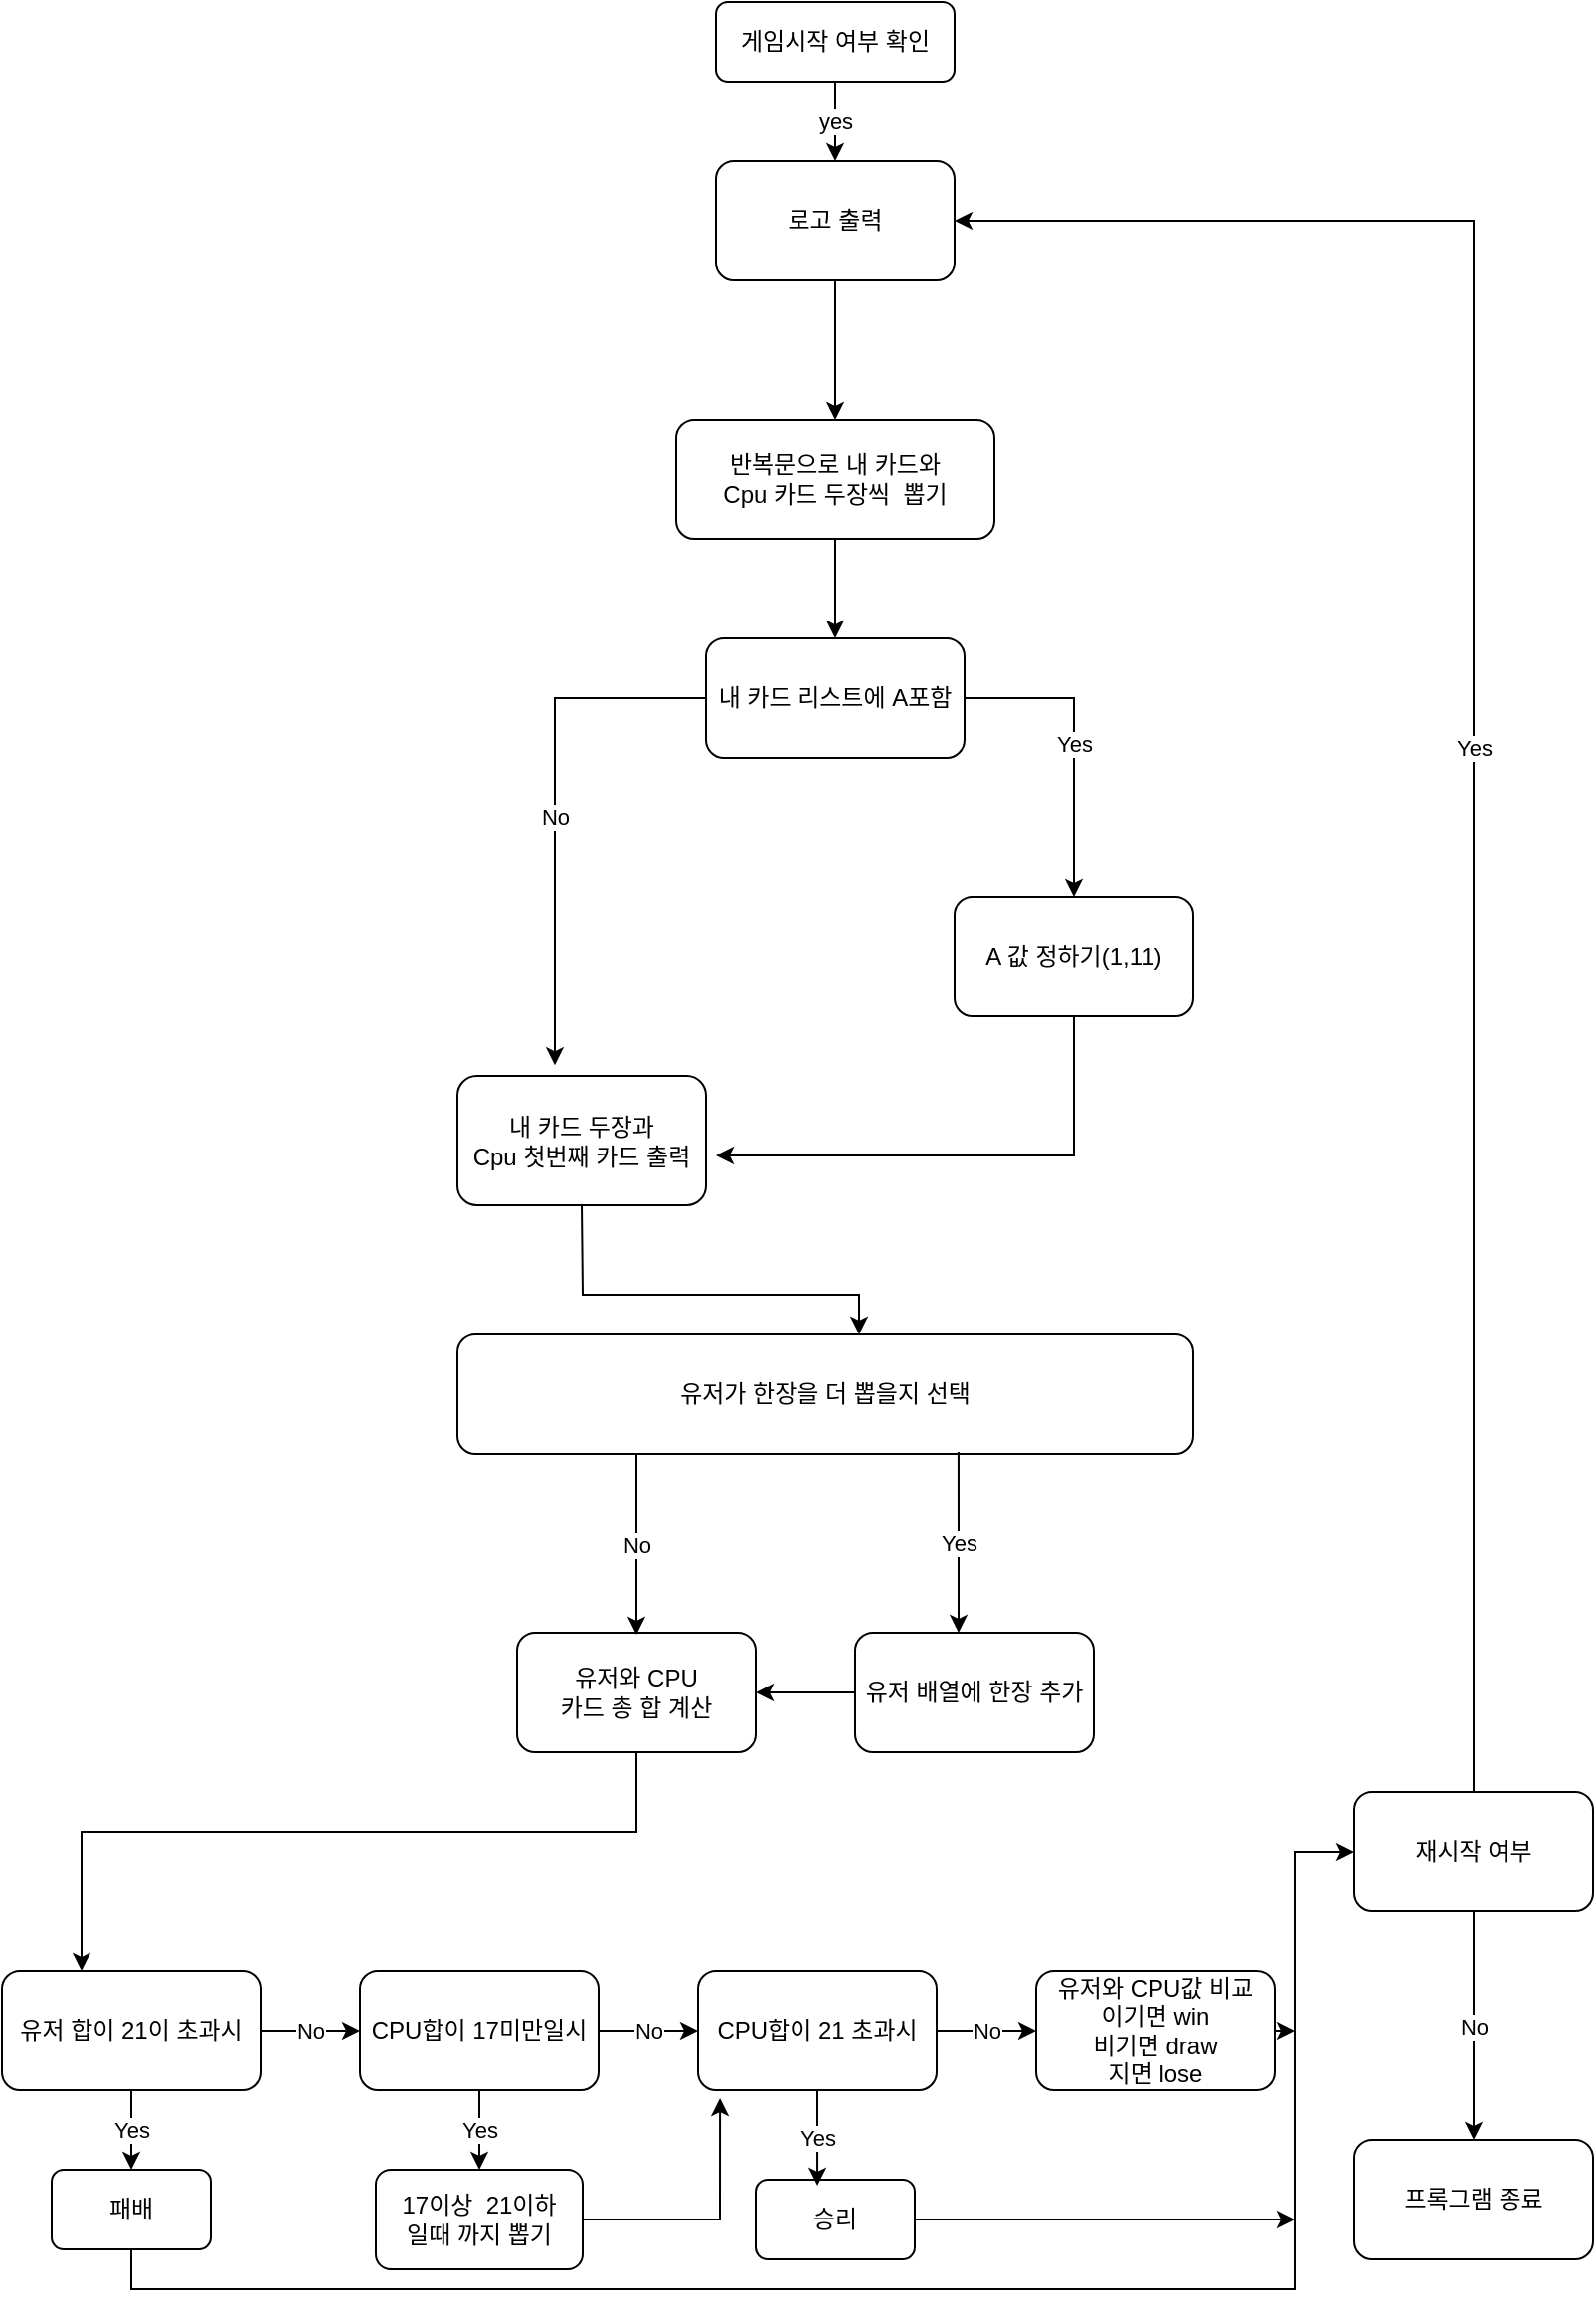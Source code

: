 <mxfile version="22.1.5" type="device">
  <diagram id="C5RBs43oDa-KdzZeNtuy" name="Page-1">
    <mxGraphModel dx="794" dy="1113" grid="1" gridSize="10" guides="1" tooltips="1" connect="1" arrows="1" fold="1" page="1" pageScale="1" pageWidth="827" pageHeight="1169" math="0" shadow="0">
      <root>
        <mxCell id="WIyWlLk6GJQsqaUBKTNV-0" />
        <mxCell id="WIyWlLk6GJQsqaUBKTNV-1" parent="WIyWlLk6GJQsqaUBKTNV-0" />
        <mxCell id="WIyWlLk6GJQsqaUBKTNV-3" value="게임시작 여부 확인" style="rounded=1;whiteSpace=wrap;html=1;fontSize=12;glass=0;strokeWidth=1;shadow=0;" parent="WIyWlLk6GJQsqaUBKTNV-1" vertex="1">
          <mxGeometry x="359" width="120" height="40" as="geometry" />
        </mxCell>
        <mxCell id="F_oMi_odO9XoaKtCZl9L-0" value="" style="endArrow=classic;html=1;rounded=0;exitX=0.5;exitY=1;exitDx=0;exitDy=0;" edge="1" parent="WIyWlLk6GJQsqaUBKTNV-1" source="WIyWlLk6GJQsqaUBKTNV-3" target="F_oMi_odO9XoaKtCZl9L-2">
          <mxGeometry relative="1" as="geometry">
            <mxPoint x="329" y="270" as="sourcePoint" />
            <mxPoint x="429" y="270" as="targetPoint" />
          </mxGeometry>
        </mxCell>
        <mxCell id="F_oMi_odO9XoaKtCZl9L-1" value="yes" style="edgeLabel;resizable=0;html=1;align=center;verticalAlign=middle;" connectable="0" vertex="1" parent="F_oMi_odO9XoaKtCZl9L-0">
          <mxGeometry relative="1" as="geometry" />
        </mxCell>
        <mxCell id="F_oMi_odO9XoaKtCZl9L-2" value="로고 출력" style="rounded=1;whiteSpace=wrap;html=1;" vertex="1" parent="WIyWlLk6GJQsqaUBKTNV-1">
          <mxGeometry x="359" y="80" width="120" height="60" as="geometry" />
        </mxCell>
        <mxCell id="F_oMi_odO9XoaKtCZl9L-3" value="반복문으로 내 카드와&lt;br&gt;Cpu 카드 두장씩&amp;nbsp; 뽑기" style="rounded=1;whiteSpace=wrap;html=1;" vertex="1" parent="WIyWlLk6GJQsqaUBKTNV-1">
          <mxGeometry x="339" y="210" width="160" height="60" as="geometry" />
        </mxCell>
        <mxCell id="F_oMi_odO9XoaKtCZl9L-5" value="" style="endArrow=classic;html=1;rounded=0;exitX=0.5;exitY=1;exitDx=0;exitDy=0;" edge="1" parent="WIyWlLk6GJQsqaUBKTNV-1" source="F_oMi_odO9XoaKtCZl9L-2" target="F_oMi_odO9XoaKtCZl9L-3">
          <mxGeometry width="50" height="50" relative="1" as="geometry">
            <mxPoint x="349" y="290" as="sourcePoint" />
            <mxPoint x="399" y="240" as="targetPoint" />
          </mxGeometry>
        </mxCell>
        <mxCell id="F_oMi_odO9XoaKtCZl9L-6" value="내 카드 두장과&lt;br&gt;Cpu 첫번째 카드 출력" style="rounded=1;whiteSpace=wrap;html=1;" vertex="1" parent="WIyWlLk6GJQsqaUBKTNV-1">
          <mxGeometry x="229" y="540" width="125" height="65" as="geometry" />
        </mxCell>
        <mxCell id="F_oMi_odO9XoaKtCZl9L-9" value="내 카드 리스트에 A포함" style="rounded=1;whiteSpace=wrap;html=1;" vertex="1" parent="WIyWlLk6GJQsqaUBKTNV-1">
          <mxGeometry x="354" y="320" width="130" height="60" as="geometry" />
        </mxCell>
        <mxCell id="F_oMi_odO9XoaKtCZl9L-10" value="" style="endArrow=classic;html=1;rounded=0;exitX=0.5;exitY=1;exitDx=0;exitDy=0;entryX=0.5;entryY=0;entryDx=0;entryDy=0;" edge="1" parent="WIyWlLk6GJQsqaUBKTNV-1" source="F_oMi_odO9XoaKtCZl9L-3" target="F_oMi_odO9XoaKtCZl9L-9">
          <mxGeometry width="50" height="50" relative="1" as="geometry">
            <mxPoint x="349" y="290" as="sourcePoint" />
            <mxPoint x="399" y="240" as="targetPoint" />
          </mxGeometry>
        </mxCell>
        <mxCell id="F_oMi_odO9XoaKtCZl9L-11" value="" style="endArrow=classic;html=1;rounded=0;exitX=1;exitY=0.5;exitDx=0;exitDy=0;entryX=0.5;entryY=0;entryDx=0;entryDy=0;" edge="1" parent="WIyWlLk6GJQsqaUBKTNV-1" source="F_oMi_odO9XoaKtCZl9L-9" target="F_oMi_odO9XoaKtCZl9L-17">
          <mxGeometry relative="1" as="geometry">
            <mxPoint x="469" y="400" as="sourcePoint" />
            <mxPoint x="569" y="400" as="targetPoint" />
            <Array as="points">
              <mxPoint x="539" y="350" />
            </Array>
          </mxGeometry>
        </mxCell>
        <mxCell id="F_oMi_odO9XoaKtCZl9L-12" value="Yes" style="edgeLabel;resizable=0;html=1;align=center;verticalAlign=middle;" connectable="0" vertex="1" parent="F_oMi_odO9XoaKtCZl9L-11">
          <mxGeometry relative="1" as="geometry" />
        </mxCell>
        <mxCell id="F_oMi_odO9XoaKtCZl9L-15" value="" style="endArrow=classic;html=1;rounded=0;exitX=0;exitY=0.5;exitDx=0;exitDy=0;entryX=0.392;entryY=-0.083;entryDx=0;entryDy=0;entryPerimeter=0;" edge="1" parent="WIyWlLk6GJQsqaUBKTNV-1" source="F_oMi_odO9XoaKtCZl9L-9" target="F_oMi_odO9XoaKtCZl9L-6">
          <mxGeometry relative="1" as="geometry">
            <mxPoint x="329" y="270" as="sourcePoint" />
            <mxPoint x="299" y="430" as="targetPoint" />
            <Array as="points">
              <mxPoint x="278" y="350" />
            </Array>
          </mxGeometry>
        </mxCell>
        <mxCell id="F_oMi_odO9XoaKtCZl9L-16" value="No" style="edgeLabel;resizable=0;html=1;align=center;verticalAlign=middle;" connectable="0" vertex="1" parent="F_oMi_odO9XoaKtCZl9L-15">
          <mxGeometry relative="1" as="geometry">
            <mxPoint y="5" as="offset" />
          </mxGeometry>
        </mxCell>
        <mxCell id="F_oMi_odO9XoaKtCZl9L-17" value="A 값 정하기(1,11)" style="rounded=1;whiteSpace=wrap;html=1;" vertex="1" parent="WIyWlLk6GJQsqaUBKTNV-1">
          <mxGeometry x="479" y="450" width="120" height="60" as="geometry" />
        </mxCell>
        <mxCell id="F_oMi_odO9XoaKtCZl9L-18" value="" style="endArrow=classic;html=1;rounded=0;exitX=0.5;exitY=1;exitDx=0;exitDy=0;" edge="1" parent="WIyWlLk6GJQsqaUBKTNV-1" source="F_oMi_odO9XoaKtCZl9L-17">
          <mxGeometry width="50" height="50" relative="1" as="geometry">
            <mxPoint x="449" y="590" as="sourcePoint" />
            <mxPoint x="359" y="580" as="targetPoint" />
            <Array as="points">
              <mxPoint x="539" y="580" />
            </Array>
          </mxGeometry>
        </mxCell>
        <mxCell id="F_oMi_odO9XoaKtCZl9L-19" value="유저가 한장을 더 뽑을지 선택" style="rounded=1;whiteSpace=wrap;html=1;" vertex="1" parent="WIyWlLk6GJQsqaUBKTNV-1">
          <mxGeometry x="229" y="670" width="370" height="60" as="geometry" />
        </mxCell>
        <mxCell id="F_oMi_odO9XoaKtCZl9L-20" value="" style="endArrow=classic;html=1;rounded=0;exitX=0.5;exitY=1;exitDx=0;exitDy=0;entryX=0.546;entryY=0;entryDx=0;entryDy=0;entryPerimeter=0;" edge="1" parent="WIyWlLk6GJQsqaUBKTNV-1" source="F_oMi_odO9XoaKtCZl9L-6" target="F_oMi_odO9XoaKtCZl9L-19">
          <mxGeometry width="50" height="50" relative="1" as="geometry">
            <mxPoint x="369" y="655" as="sourcePoint" />
            <mxPoint x="419" y="605" as="targetPoint" />
            <Array as="points">
              <mxPoint x="292" y="650" />
              <mxPoint x="431" y="650" />
            </Array>
          </mxGeometry>
        </mxCell>
        <mxCell id="F_oMi_odO9XoaKtCZl9L-21" value="유저와 CPU&lt;br&gt;카드 총 합 계산" style="rounded=1;whiteSpace=wrap;html=1;" vertex="1" parent="WIyWlLk6GJQsqaUBKTNV-1">
          <mxGeometry x="259" y="820" width="120" height="60" as="geometry" />
        </mxCell>
        <mxCell id="F_oMi_odO9XoaKtCZl9L-23" value="" style="endArrow=classic;html=1;rounded=0;exitX=0.681;exitY=0.983;exitDx=0;exitDy=0;exitPerimeter=0;" edge="1" parent="WIyWlLk6GJQsqaUBKTNV-1" source="F_oMi_odO9XoaKtCZl9L-19">
          <mxGeometry relative="1" as="geometry">
            <mxPoint x="589" y="1010" as="sourcePoint" />
            <mxPoint x="481" y="820" as="targetPoint" />
            <Array as="points">
              <mxPoint x="481" y="780" />
            </Array>
          </mxGeometry>
        </mxCell>
        <mxCell id="F_oMi_odO9XoaKtCZl9L-24" value="Yes" style="edgeLabel;resizable=0;html=1;align=center;verticalAlign=middle;" connectable="0" vertex="1" parent="F_oMi_odO9XoaKtCZl9L-23">
          <mxGeometry relative="1" as="geometry" />
        </mxCell>
        <mxCell id="F_oMi_odO9XoaKtCZl9L-25" value="" style="endArrow=classic;html=1;rounded=0;exitX=0.681;exitY=0.983;exitDx=0;exitDy=0;exitPerimeter=0;" edge="1" parent="WIyWlLk6GJQsqaUBKTNV-1">
          <mxGeometry relative="1" as="geometry">
            <mxPoint x="319" y="730" as="sourcePoint" />
            <mxPoint x="319" y="821" as="targetPoint" />
            <Array as="points">
              <mxPoint x="319" y="781" />
            </Array>
          </mxGeometry>
        </mxCell>
        <mxCell id="F_oMi_odO9XoaKtCZl9L-26" value="No" style="edgeLabel;resizable=0;html=1;align=center;verticalAlign=middle;" connectable="0" vertex="1" parent="F_oMi_odO9XoaKtCZl9L-25">
          <mxGeometry relative="1" as="geometry" />
        </mxCell>
        <mxCell id="F_oMi_odO9XoaKtCZl9L-27" value="유저 배열에 한장 추가" style="rounded=1;whiteSpace=wrap;html=1;" vertex="1" parent="WIyWlLk6GJQsqaUBKTNV-1">
          <mxGeometry x="429" y="820" width="120" height="60" as="geometry" />
        </mxCell>
        <mxCell id="F_oMi_odO9XoaKtCZl9L-28" value="" style="endArrow=classic;html=1;rounded=0;exitX=0;exitY=0.5;exitDx=0;exitDy=0;entryX=1;entryY=0.5;entryDx=0;entryDy=0;" edge="1" parent="WIyWlLk6GJQsqaUBKTNV-1" source="F_oMi_odO9XoaKtCZl9L-27" target="F_oMi_odO9XoaKtCZl9L-21">
          <mxGeometry width="50" height="50" relative="1" as="geometry">
            <mxPoint x="354" y="970" as="sourcePoint" />
            <mxPoint x="404" y="920" as="targetPoint" />
          </mxGeometry>
        </mxCell>
        <mxCell id="F_oMi_odO9XoaKtCZl9L-29" value="" style="endArrow=classic;html=1;rounded=0;exitX=0.5;exitY=1;exitDx=0;exitDy=0;" edge="1" parent="WIyWlLk6GJQsqaUBKTNV-1" source="F_oMi_odO9XoaKtCZl9L-21">
          <mxGeometry width="50" height="50" relative="1" as="geometry">
            <mxPoint x="160" y="890" as="sourcePoint" />
            <mxPoint x="40" y="990" as="targetPoint" />
            <Array as="points">
              <mxPoint x="319" y="920" />
              <mxPoint x="40" y="920" />
            </Array>
          </mxGeometry>
        </mxCell>
        <mxCell id="F_oMi_odO9XoaKtCZl9L-30" value="유저 합이 21이 초과시" style="rounded=1;whiteSpace=wrap;html=1;" vertex="1" parent="WIyWlLk6GJQsqaUBKTNV-1">
          <mxGeometry y="990" width="130" height="60" as="geometry" />
        </mxCell>
        <mxCell id="F_oMi_odO9XoaKtCZl9L-31" value="패배" style="rounded=1;whiteSpace=wrap;html=1;" vertex="1" parent="WIyWlLk6GJQsqaUBKTNV-1">
          <mxGeometry x="25" y="1090" width="80" height="40" as="geometry" />
        </mxCell>
        <mxCell id="F_oMi_odO9XoaKtCZl9L-35" value="CPU합이 17미만일시" style="rounded=1;whiteSpace=wrap;html=1;" vertex="1" parent="WIyWlLk6GJQsqaUBKTNV-1">
          <mxGeometry x="180" y="990" width="120" height="60" as="geometry" />
        </mxCell>
        <mxCell id="F_oMi_odO9XoaKtCZl9L-39" value="17이상&amp;nbsp; 21이하&lt;br&gt;일때 까지 뽑기" style="rounded=1;whiteSpace=wrap;html=1;" vertex="1" parent="WIyWlLk6GJQsqaUBKTNV-1">
          <mxGeometry x="188" y="1090" width="104" height="50" as="geometry" />
        </mxCell>
        <mxCell id="F_oMi_odO9XoaKtCZl9L-40" value="" style="endArrow=classic;html=1;rounded=0;exitX=0.5;exitY=1;exitDx=0;exitDy=0;entryX=0.5;entryY=0;entryDx=0;entryDy=0;" edge="1" parent="WIyWlLk6GJQsqaUBKTNV-1" source="F_oMi_odO9XoaKtCZl9L-35" target="F_oMi_odO9XoaKtCZl9L-39">
          <mxGeometry relative="1" as="geometry">
            <mxPoint x="369" y="1100" as="sourcePoint" />
            <mxPoint x="469" y="1100" as="targetPoint" />
          </mxGeometry>
        </mxCell>
        <mxCell id="F_oMi_odO9XoaKtCZl9L-41" value="Yes" style="edgeLabel;resizable=0;html=1;align=center;verticalAlign=middle;" connectable="0" vertex="1" parent="F_oMi_odO9XoaKtCZl9L-40">
          <mxGeometry relative="1" as="geometry" />
        </mxCell>
        <mxCell id="F_oMi_odO9XoaKtCZl9L-42" value="CPU합이 21 초과시" style="rounded=1;whiteSpace=wrap;html=1;" vertex="1" parent="WIyWlLk6GJQsqaUBKTNV-1">
          <mxGeometry x="350" y="990" width="120" height="60" as="geometry" />
        </mxCell>
        <mxCell id="F_oMi_odO9XoaKtCZl9L-43" value="" style="endArrow=classic;html=1;rounded=0;exitX=1;exitY=0.5;exitDx=0;exitDy=0;entryX=0.092;entryY=1.067;entryDx=0;entryDy=0;entryPerimeter=0;" edge="1" parent="WIyWlLk6GJQsqaUBKTNV-1" source="F_oMi_odO9XoaKtCZl9L-39" target="F_oMi_odO9XoaKtCZl9L-42">
          <mxGeometry width="50" height="50" relative="1" as="geometry">
            <mxPoint x="329" y="1120" as="sourcePoint" />
            <mxPoint x="370" y="1115" as="targetPoint" />
            <Array as="points">
              <mxPoint x="361" y="1115" />
            </Array>
          </mxGeometry>
        </mxCell>
        <mxCell id="F_oMi_odO9XoaKtCZl9L-45" value="" style="endArrow=classic;html=1;rounded=0;exitX=1;exitY=0.5;exitDx=0;exitDy=0;entryX=0;entryY=0.5;entryDx=0;entryDy=0;" edge="1" parent="WIyWlLk6GJQsqaUBKTNV-1" source="F_oMi_odO9XoaKtCZl9L-35" target="F_oMi_odO9XoaKtCZl9L-42">
          <mxGeometry relative="1" as="geometry">
            <mxPoint x="314" y="970" as="sourcePoint" />
            <mxPoint x="414" y="970" as="targetPoint" />
          </mxGeometry>
        </mxCell>
        <mxCell id="F_oMi_odO9XoaKtCZl9L-46" value="No" style="edgeLabel;resizable=0;html=1;align=center;verticalAlign=middle;" connectable="0" vertex="1" parent="F_oMi_odO9XoaKtCZl9L-45">
          <mxGeometry relative="1" as="geometry" />
        </mxCell>
        <mxCell id="F_oMi_odO9XoaKtCZl9L-49" value="" style="endArrow=classic;html=1;rounded=0;exitX=0.5;exitY=1;exitDx=0;exitDy=0;entryX=0.5;entryY=0;entryDx=0;entryDy=0;" edge="1" parent="WIyWlLk6GJQsqaUBKTNV-1" source="F_oMi_odO9XoaKtCZl9L-30" target="F_oMi_odO9XoaKtCZl9L-31">
          <mxGeometry relative="1" as="geometry">
            <mxPoint x="280" y="870" as="sourcePoint" />
            <mxPoint x="380" y="870" as="targetPoint" />
          </mxGeometry>
        </mxCell>
        <mxCell id="F_oMi_odO9XoaKtCZl9L-50" value="Yes" style="edgeLabel;resizable=0;html=1;align=center;verticalAlign=middle;" connectable="0" vertex="1" parent="F_oMi_odO9XoaKtCZl9L-49">
          <mxGeometry relative="1" as="geometry" />
        </mxCell>
        <mxCell id="F_oMi_odO9XoaKtCZl9L-51" value="" style="endArrow=classic;html=1;rounded=0;exitX=1;exitY=0.5;exitDx=0;exitDy=0;entryX=0;entryY=0.5;entryDx=0;entryDy=0;" edge="1" parent="WIyWlLk6GJQsqaUBKTNV-1" source="F_oMi_odO9XoaKtCZl9L-30" target="F_oMi_odO9XoaKtCZl9L-35">
          <mxGeometry relative="1" as="geometry">
            <mxPoint x="280" y="870" as="sourcePoint" />
            <mxPoint x="380" y="870" as="targetPoint" />
          </mxGeometry>
        </mxCell>
        <mxCell id="F_oMi_odO9XoaKtCZl9L-52" value="No" style="edgeLabel;resizable=0;html=1;align=center;verticalAlign=middle;" connectable="0" vertex="1" parent="F_oMi_odO9XoaKtCZl9L-51">
          <mxGeometry relative="1" as="geometry" />
        </mxCell>
        <mxCell id="F_oMi_odO9XoaKtCZl9L-54" value="승리" style="rounded=1;whiteSpace=wrap;html=1;" vertex="1" parent="WIyWlLk6GJQsqaUBKTNV-1">
          <mxGeometry x="379" y="1095" width="80" height="40" as="geometry" />
        </mxCell>
        <mxCell id="F_oMi_odO9XoaKtCZl9L-55" value="" style="endArrow=classic;html=1;rounded=0;exitX=0.5;exitY=1;exitDx=0;exitDy=0;entryX=0.388;entryY=0.075;entryDx=0;entryDy=0;entryPerimeter=0;" edge="1" parent="WIyWlLk6GJQsqaUBKTNV-1" source="F_oMi_odO9XoaKtCZl9L-42" target="F_oMi_odO9XoaKtCZl9L-54">
          <mxGeometry relative="1" as="geometry">
            <mxPoint x="280" y="870" as="sourcePoint" />
            <mxPoint x="380" y="870" as="targetPoint" />
          </mxGeometry>
        </mxCell>
        <mxCell id="F_oMi_odO9XoaKtCZl9L-56" value="Yes" style="edgeLabel;resizable=0;html=1;align=center;verticalAlign=middle;" connectable="0" vertex="1" parent="F_oMi_odO9XoaKtCZl9L-55">
          <mxGeometry relative="1" as="geometry" />
        </mxCell>
        <mxCell id="F_oMi_odO9XoaKtCZl9L-57" value="유저와 CPU값 비교&lt;br&gt;이기면 win&lt;br&gt;비기면 draw&lt;br&gt;지면 lose" style="rounded=1;whiteSpace=wrap;html=1;" vertex="1" parent="WIyWlLk6GJQsqaUBKTNV-1">
          <mxGeometry x="520" y="990" width="120" height="60" as="geometry" />
        </mxCell>
        <mxCell id="F_oMi_odO9XoaKtCZl9L-58" value="" style="endArrow=classic;html=1;rounded=0;exitX=1;exitY=0.5;exitDx=0;exitDy=0;entryX=0;entryY=0.5;entryDx=0;entryDy=0;" edge="1" parent="WIyWlLk6GJQsqaUBKTNV-1" source="F_oMi_odO9XoaKtCZl9L-42" target="F_oMi_odO9XoaKtCZl9L-57">
          <mxGeometry relative="1" as="geometry">
            <mxPoint x="280" y="870" as="sourcePoint" />
            <mxPoint x="380" y="870" as="targetPoint" />
          </mxGeometry>
        </mxCell>
        <mxCell id="F_oMi_odO9XoaKtCZl9L-59" value="No" style="edgeLabel;resizable=0;html=1;align=center;verticalAlign=middle;" connectable="0" vertex="1" parent="F_oMi_odO9XoaKtCZl9L-58">
          <mxGeometry relative="1" as="geometry" />
        </mxCell>
        <mxCell id="F_oMi_odO9XoaKtCZl9L-60" value="재시작 여부" style="rounded=1;whiteSpace=wrap;html=1;" vertex="1" parent="WIyWlLk6GJQsqaUBKTNV-1">
          <mxGeometry x="680" y="900" width="120" height="60" as="geometry" />
        </mxCell>
        <mxCell id="F_oMi_odO9XoaKtCZl9L-61" value="프록그램 종료" style="rounded=1;whiteSpace=wrap;html=1;" vertex="1" parent="WIyWlLk6GJQsqaUBKTNV-1">
          <mxGeometry x="680" y="1075" width="120" height="60" as="geometry" />
        </mxCell>
        <mxCell id="F_oMi_odO9XoaKtCZl9L-62" value="" style="endArrow=classic;html=1;rounded=0;exitX=0.5;exitY=1;exitDx=0;exitDy=0;entryX=0;entryY=0.5;entryDx=0;entryDy=0;" edge="1" parent="WIyWlLk6GJQsqaUBKTNV-1" source="F_oMi_odO9XoaKtCZl9L-31" target="F_oMi_odO9XoaKtCZl9L-60">
          <mxGeometry width="50" height="50" relative="1" as="geometry">
            <mxPoint x="105" y="1169" as="sourcePoint" />
            <mxPoint x="600" y="1100" as="targetPoint" />
            <Array as="points">
              <mxPoint x="65" y="1150" />
              <mxPoint x="650" y="1150" />
              <mxPoint x="650" y="930" />
            </Array>
          </mxGeometry>
        </mxCell>
        <mxCell id="F_oMi_odO9XoaKtCZl9L-63" value="" style="endArrow=classic;html=1;rounded=0;exitX=1;exitY=0.5;exitDx=0;exitDy=0;" edge="1" parent="WIyWlLk6GJQsqaUBKTNV-1" source="F_oMi_odO9XoaKtCZl9L-54">
          <mxGeometry width="50" height="50" relative="1" as="geometry">
            <mxPoint x="499" y="1120" as="sourcePoint" />
            <mxPoint x="650" y="1115" as="targetPoint" />
          </mxGeometry>
        </mxCell>
        <mxCell id="F_oMi_odO9XoaKtCZl9L-64" value="" style="endArrow=classic;html=1;rounded=0;exitX=1;exitY=0.5;exitDx=0;exitDy=0;" edge="1" parent="WIyWlLk6GJQsqaUBKTNV-1" source="F_oMi_odO9XoaKtCZl9L-57">
          <mxGeometry width="50" height="50" relative="1" as="geometry">
            <mxPoint x="440" y="890" as="sourcePoint" />
            <mxPoint x="650" y="1020" as="targetPoint" />
          </mxGeometry>
        </mxCell>
        <mxCell id="F_oMi_odO9XoaKtCZl9L-65" value="" style="endArrow=classic;html=1;rounded=0;exitX=0.5;exitY=1;exitDx=0;exitDy=0;entryX=0.5;entryY=0;entryDx=0;entryDy=0;" edge="1" parent="WIyWlLk6GJQsqaUBKTNV-1" source="F_oMi_odO9XoaKtCZl9L-60" target="F_oMi_odO9XoaKtCZl9L-61">
          <mxGeometry relative="1" as="geometry">
            <mxPoint x="420" y="870" as="sourcePoint" />
            <mxPoint x="520" y="870" as="targetPoint" />
          </mxGeometry>
        </mxCell>
        <mxCell id="F_oMi_odO9XoaKtCZl9L-66" value="No" style="edgeLabel;resizable=0;html=1;align=center;verticalAlign=middle;" connectable="0" vertex="1" parent="F_oMi_odO9XoaKtCZl9L-65">
          <mxGeometry relative="1" as="geometry" />
        </mxCell>
        <mxCell id="F_oMi_odO9XoaKtCZl9L-67" value="" style="endArrow=classic;html=1;rounded=0;exitX=0.5;exitY=0;exitDx=0;exitDy=0;entryX=1;entryY=0.5;entryDx=0;entryDy=0;" edge="1" parent="WIyWlLk6GJQsqaUBKTNV-1" source="F_oMi_odO9XoaKtCZl9L-60" target="F_oMi_odO9XoaKtCZl9L-2">
          <mxGeometry relative="1" as="geometry">
            <mxPoint x="420" y="570" as="sourcePoint" />
            <mxPoint x="740" y="120" as="targetPoint" />
            <Array as="points">
              <mxPoint x="740" y="110" />
            </Array>
          </mxGeometry>
        </mxCell>
        <mxCell id="F_oMi_odO9XoaKtCZl9L-68" value="Yes" style="edgeLabel;resizable=0;html=1;align=center;verticalAlign=middle;" connectable="0" vertex="1" parent="F_oMi_odO9XoaKtCZl9L-67">
          <mxGeometry relative="1" as="geometry" />
        </mxCell>
      </root>
    </mxGraphModel>
  </diagram>
</mxfile>
